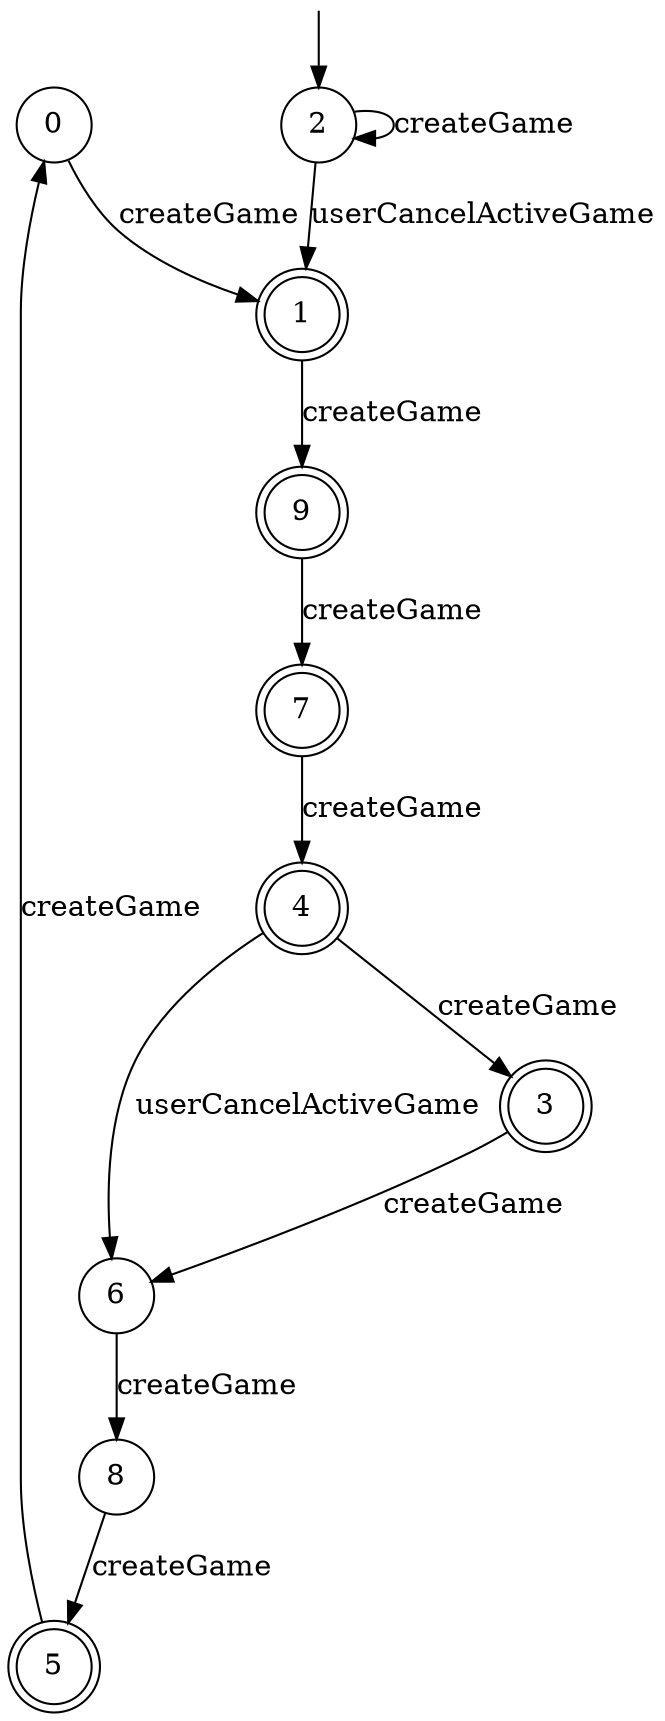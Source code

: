 digraph g {

	s0 [shape="circle" label="0"];
	s1 [shape="doublecircle" label="1"];
	s2 [shape="circle" label="2"];
	s3 [shape="doublecircle" label="3"];
	s4 [shape="doublecircle" label="4"];
	s5 [shape="doublecircle" label="5"];
	s6 [shape="circle" label="6"];
	s7 [shape="doublecircle" label="7"];
	s8 [shape="circle" label="8"];
	s9 [shape="doublecircle" label="9"];
	s0 -> s1 [label="createGame"];
	s1 -> s9 [label="createGame"];
	s2 -> s2 [label="createGame"];
	s2 -> s1 [label="userCancelActiveGame"];
	s3 -> s6 [label="createGame"];
	s4 -> s3 [label="createGame"];
	s4 -> s6 [label="userCancelActiveGame"];
	s5 -> s0 [label="createGame"];
	s6 -> s8 [label="createGame"];
	s7 -> s4 [label="createGame"];
	s8 -> s5 [label="createGame"];
	s9 -> s7 [label="createGame"];

__start0 [label="" shape="none" width="0" height="0"];
__start0 -> s2;

}
